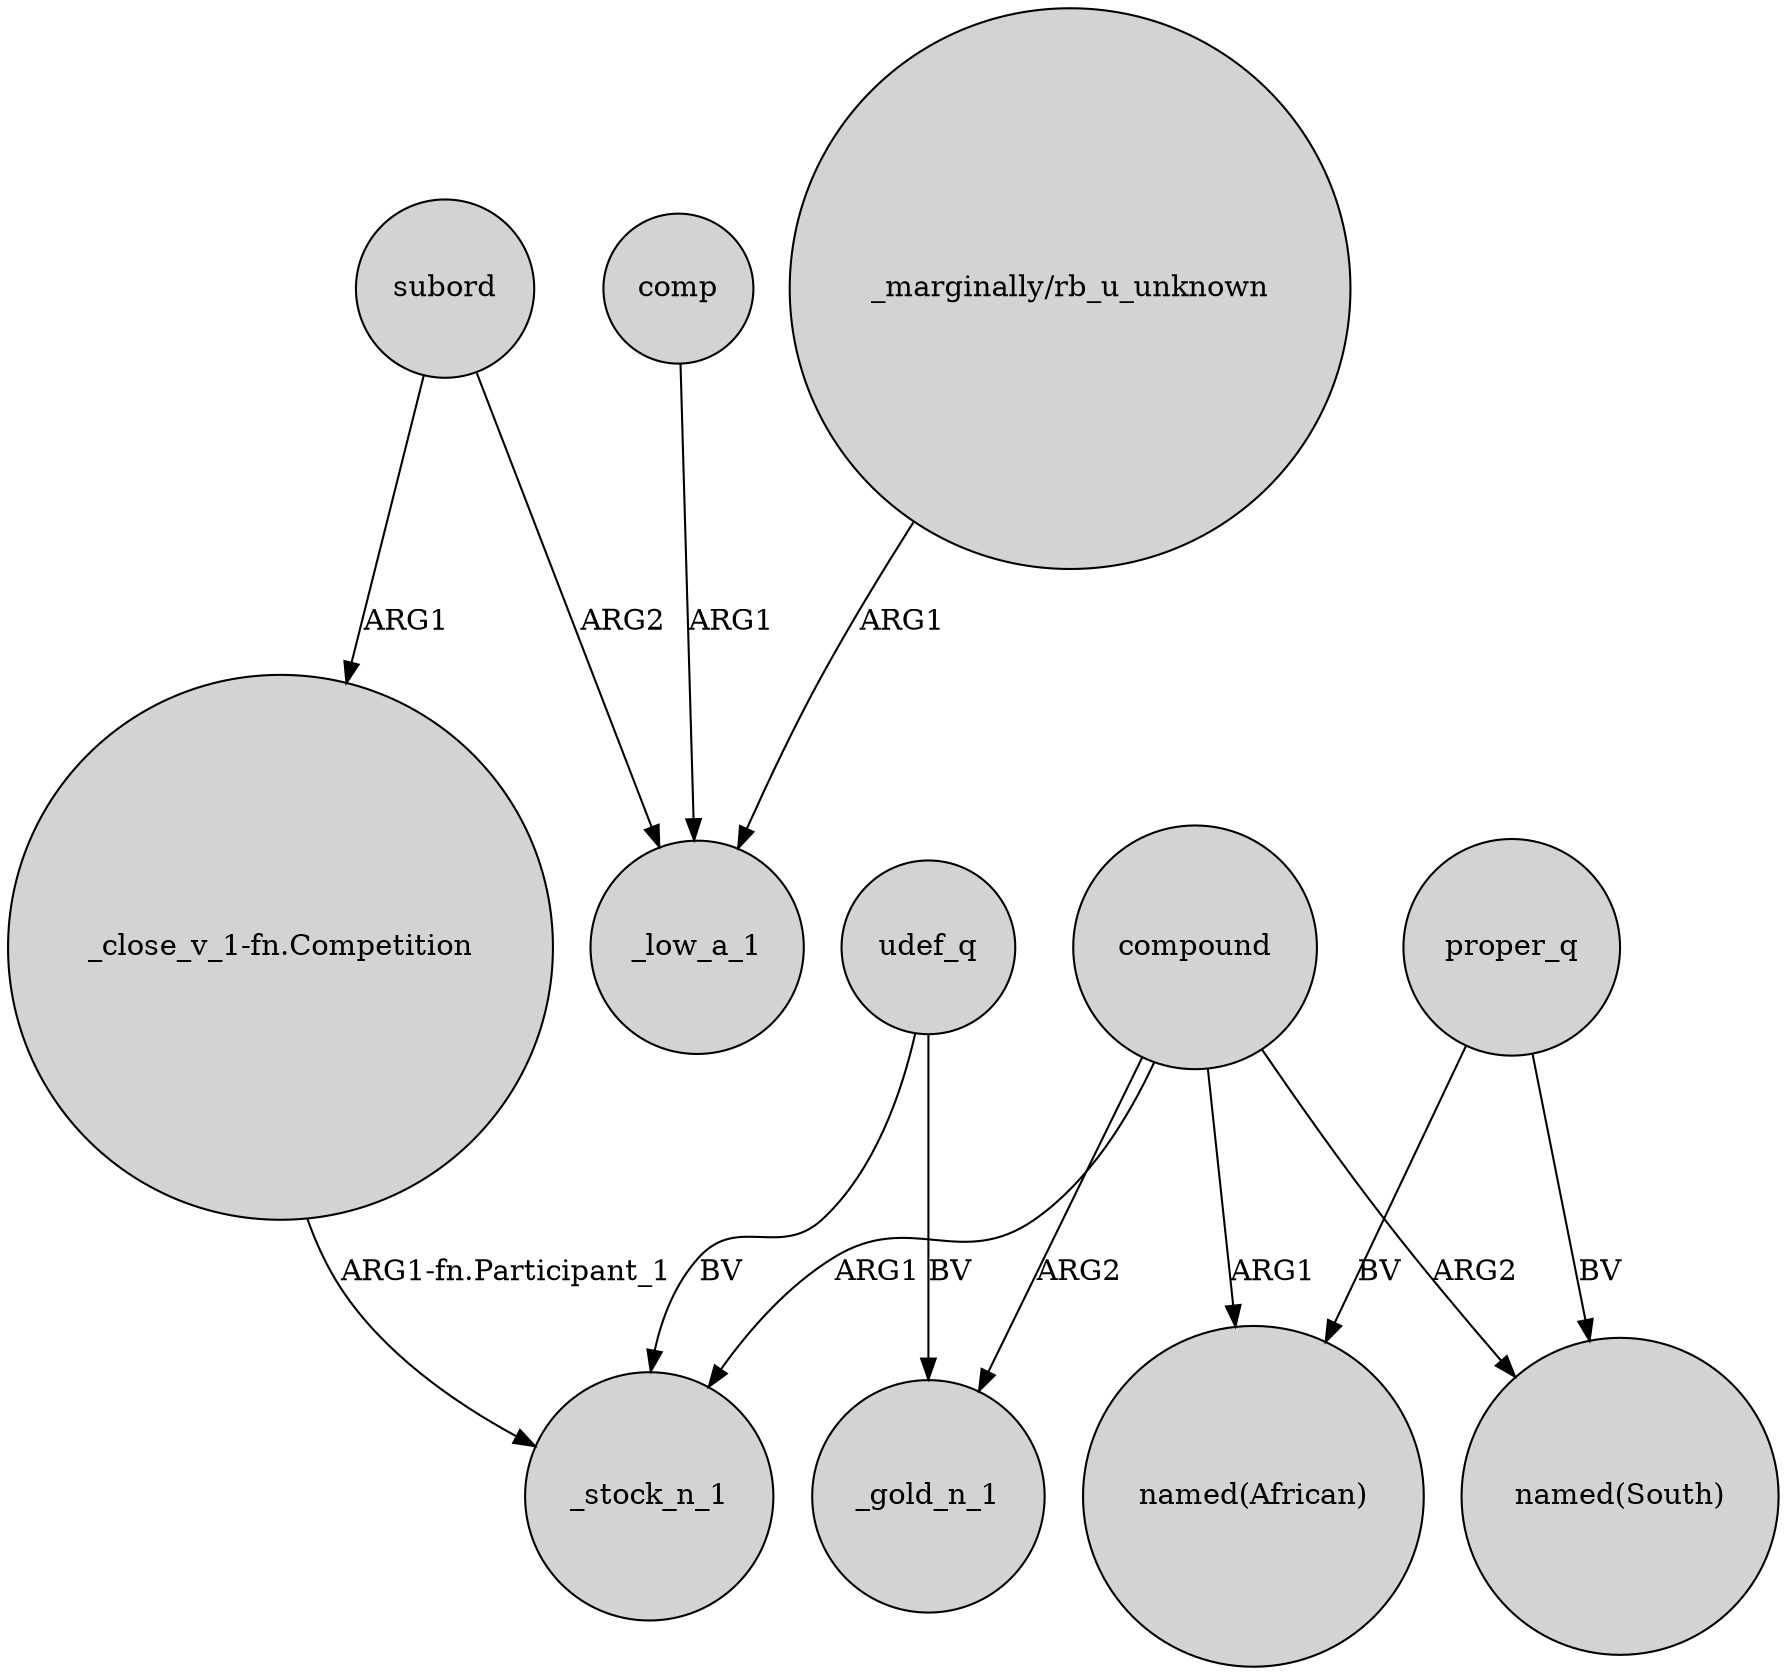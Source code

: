 digraph {
	node [shape=circle style=filled]
	subord -> _low_a_1 [label=ARG2]
	compound -> "named(African)" [label=ARG1]
	subord -> "_close_v_1-fn.Competition" [label=ARG1]
	comp -> _low_a_1 [label=ARG1]
	"_marginally/rb_u_unknown" -> _low_a_1 [label=ARG1]
	proper_q -> "named(African)" [label=BV]
	udef_q -> _gold_n_1 [label=BV]
	proper_q -> "named(South)" [label=BV]
	compound -> "named(South)" [label=ARG2]
	compound -> _stock_n_1 [label=ARG1]
	compound -> _gold_n_1 [label=ARG2]
	"_close_v_1-fn.Competition" -> _stock_n_1 [label="ARG1-fn.Participant_1"]
	udef_q -> _stock_n_1 [label=BV]
}
